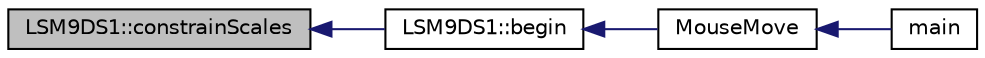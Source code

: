 digraph "LSM9DS1::constrainScales"
{
  edge [fontname="Helvetica",fontsize="10",labelfontname="Helvetica",labelfontsize="10"];
  node [fontname="Helvetica",fontsize="10",shape=record];
  rankdir="LR";
  Node159 [label="LSM9DS1::constrainScales",height=0.2,width=0.4,color="black", fillcolor="grey75", style="filled", fontcolor="black"];
  Node159 -> Node160 [dir="back",color="midnightblue",fontsize="10",style="solid"];
  Node160 [label="LSM9DS1::begin",height=0.2,width=0.4,color="black", fillcolor="white", style="filled",URL="$classLSM9DS1.html#a8728e560c76bd120b3711af15a6ecbd6",tooltip="Initializes the gyro, accelerometer and magnetometer. "];
  Node160 -> Node161 [dir="back",color="midnightblue",fontsize="10",style="solid"];
  Node161 [label="MouseMove",height=0.2,width=0.4,color="black", fillcolor="white", style="filled",URL="$src_2main_8cpp.html#a4d57cba32902e2d9565e64bbfc3362a0"];
  Node161 -> Node162 [dir="back",color="midnightblue",fontsize="10",style="solid"];
  Node162 [label="main",height=0.2,width=0.4,color="black", fillcolor="white", style="filled",URL="$src_2main_8cpp.html#a0ddf1224851353fc92bfbff6f499fa97"];
}
